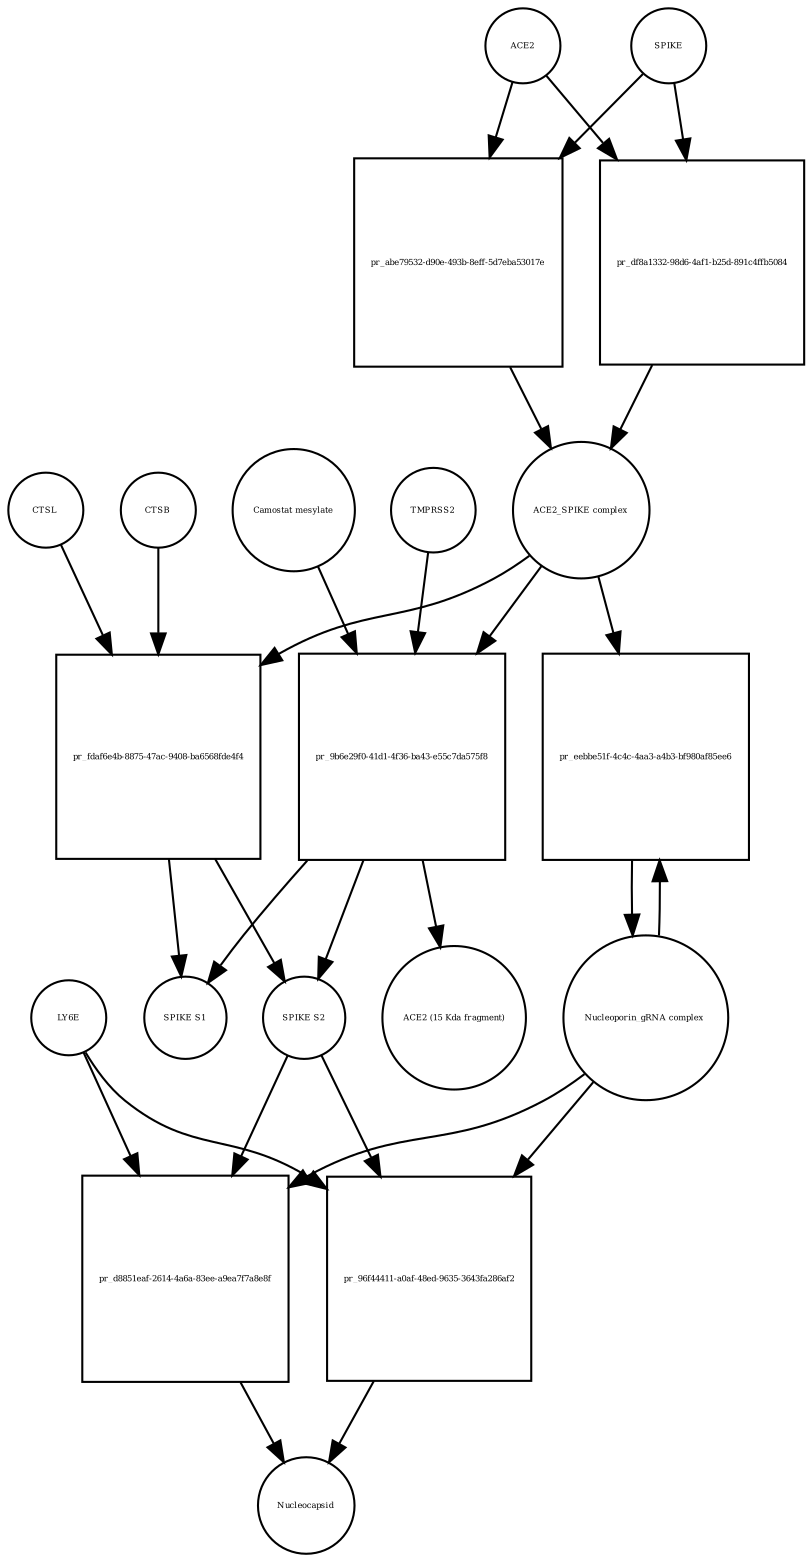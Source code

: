 strict digraph  {
ACE2 [annotation="", bipartite=0, cls=macromolecule, fontsize=4, label=ACE2, shape=circle];
"pr_abe79532-d90e-493b-8eff-5d7eba53017e" [annotation="", bipartite=1, cls=process, fontsize=4, label="pr_abe79532-d90e-493b-8eff-5d7eba53017e", shape=square];
"ACE2_SPIKE complex" [annotation="", bipartite=0, cls=complex, fontsize=4, label="ACE2_SPIKE complex", shape=circle];
SPIKE [annotation="", bipartite=0, cls="macromolecule multimer", fontsize=4, label=SPIKE, shape=circle];
"Nucleoporin_gRNA complex " [annotation="", bipartite=0, cls=complex, fontsize=4, label="Nucleoporin_gRNA complex ", shape=circle];
"pr_eebbe51f-4c4c-4aa3-a4b3-bf980af85ee6" [annotation="", bipartite=1, cls=process, fontsize=4, label="pr_eebbe51f-4c4c-4aa3-a4b3-bf980af85ee6", shape=square];
"pr_fdaf6e4b-8875-47ac-9408-ba6568fde4f4" [annotation="", bipartite=1, cls=process, fontsize=4, label="pr_fdaf6e4b-8875-47ac-9408-ba6568fde4f4", shape=square];
"SPIKE S2" [annotation="", bipartite=0, cls=macromolecule, fontsize=4, label="SPIKE S2", shape=circle];
CTSB [annotation="", bipartite=0, cls=macromolecule, fontsize=4, label=CTSB, shape=circle];
CTSL [annotation="", bipartite=0, cls=macromolecule, fontsize=4, label=CTSL, shape=circle];
"SPIKE S1" [annotation="", bipartite=0, cls=macromolecule, fontsize=4, label="SPIKE S1", shape=circle];
"pr_d8851eaf-2614-4a6a-83ee-a9ea7f7a8e8f" [annotation="", bipartite=1, cls=process, fontsize=4, label="pr_d8851eaf-2614-4a6a-83ee-a9ea7f7a8e8f", shape=square];
Nucleocapsid [annotation="", bipartite=0, cls=complex, fontsize=4, label=Nucleocapsid, shape=circle];
LY6E [annotation="", bipartite=0, cls=macromolecule, fontsize=4, label=LY6E, shape=circle];
"pr_9b6e29f0-41d1-4f36-ba43-e55c7da575f8" [annotation="", bipartite=1, cls=process, fontsize=4, label="pr_9b6e29f0-41d1-4f36-ba43-e55c7da575f8", shape=square];
TMPRSS2 [annotation="", bipartite=0, cls=macromolecule, fontsize=4, label=TMPRSS2, shape=circle];
"Camostat mesylate" [annotation="urn_miriam_pubchem.compound_2536", bipartite=0, cls="simple chemical", fontsize=4, label="Camostat mesylate", shape=circle];
"ACE2 (15 Kda fragment)" [annotation="", bipartite=0, cls=macromolecule, fontsize=4, label="ACE2 (15 Kda fragment)", shape=circle];
"pr_df8a1332-98d6-4af1-b25d-891c4ffb5084" [annotation="", bipartite=1, cls=process, fontsize=4, label="pr_df8a1332-98d6-4af1-b25d-891c4ffb5084", shape=square];
"pr_96f44411-a0af-48ed-9635-3643fa286af2" [annotation="", bipartite=1, cls=process, fontsize=4, label="pr_96f44411-a0af-48ed-9635-3643fa286af2", shape=square];
ACE2 -> "pr_abe79532-d90e-493b-8eff-5d7eba53017e"  [annotation="", interaction_type=consumption];
ACE2 -> "pr_df8a1332-98d6-4af1-b25d-891c4ffb5084"  [annotation="", interaction_type=consumption];
"pr_abe79532-d90e-493b-8eff-5d7eba53017e" -> "ACE2_SPIKE complex"  [annotation="", interaction_type=production];
"ACE2_SPIKE complex" -> "pr_eebbe51f-4c4c-4aa3-a4b3-bf980af85ee6"  [annotation="urn_miriam_pubmed_32142651|urn_miriam_pubmed_32094589", interaction_type=stimulation];
"ACE2_SPIKE complex" -> "pr_fdaf6e4b-8875-47ac-9408-ba6568fde4f4"  [annotation="", interaction_type=consumption];
"ACE2_SPIKE complex" -> "pr_9b6e29f0-41d1-4f36-ba43-e55c7da575f8"  [annotation="", interaction_type=consumption];
SPIKE -> "pr_abe79532-d90e-493b-8eff-5d7eba53017e"  [annotation="", interaction_type=consumption];
SPIKE -> "pr_df8a1332-98d6-4af1-b25d-891c4ffb5084"  [annotation="", interaction_type=consumption];
"Nucleoporin_gRNA complex " -> "pr_eebbe51f-4c4c-4aa3-a4b3-bf980af85ee6"  [annotation="", interaction_type=consumption];
"Nucleoporin_gRNA complex " -> "pr_d8851eaf-2614-4a6a-83ee-a9ea7f7a8e8f"  [annotation="", interaction_type=consumption];
"Nucleoporin_gRNA complex " -> "pr_96f44411-a0af-48ed-9635-3643fa286af2"  [annotation="", interaction_type=consumption];
"pr_eebbe51f-4c4c-4aa3-a4b3-bf980af85ee6" -> "Nucleoporin_gRNA complex "  [annotation="", interaction_type=production];
"pr_fdaf6e4b-8875-47ac-9408-ba6568fde4f4" -> "SPIKE S2"  [annotation="", interaction_type=production];
"pr_fdaf6e4b-8875-47ac-9408-ba6568fde4f4" -> "SPIKE S1"  [annotation="", interaction_type=production];
"SPIKE S2" -> "pr_d8851eaf-2614-4a6a-83ee-a9ea7f7a8e8f"  [annotation="urn_miriam_doi_10.1101%2F2020.03.05.979260|urn_miriam_pubmed_32142651|urn_miriam_pubmed_32094589", interaction_type=stimulation];
"SPIKE S2" -> "pr_96f44411-a0af-48ed-9635-3643fa286af2"  [annotation="urn_miriam_doi_10.1101%2F2020.03.05.979260", interaction_type=stimulation];
CTSB -> "pr_fdaf6e4b-8875-47ac-9408-ba6568fde4f4"  [annotation=urn_miriam_pubmed_32142651, interaction_type=catalysis];
CTSL -> "pr_fdaf6e4b-8875-47ac-9408-ba6568fde4f4"  [annotation=urn_miriam_pubmed_32142651, interaction_type=catalysis];
"pr_d8851eaf-2614-4a6a-83ee-a9ea7f7a8e8f" -> Nucleocapsid  [annotation="", interaction_type=production];
LY6E -> "pr_d8851eaf-2614-4a6a-83ee-a9ea7f7a8e8f"  [annotation="urn_miriam_doi_10.1101%2F2020.03.05.979260|urn_miriam_pubmed_32142651|urn_miriam_pubmed_32094589", interaction_type=inhibition];
LY6E -> "pr_96f44411-a0af-48ed-9635-3643fa286af2"  [annotation="urn_miriam_doi_10.1101%2F2020.03.05.979260", interaction_type=inhibition];
"pr_9b6e29f0-41d1-4f36-ba43-e55c7da575f8" -> "SPIKE S2"  [annotation="", interaction_type=production];
"pr_9b6e29f0-41d1-4f36-ba43-e55c7da575f8" -> "SPIKE S1"  [annotation="", interaction_type=production];
"pr_9b6e29f0-41d1-4f36-ba43-e55c7da575f8" -> "ACE2 (15 Kda fragment)"  [annotation="", interaction_type=production];
TMPRSS2 -> "pr_9b6e29f0-41d1-4f36-ba43-e55c7da575f8"  [annotation="urn_miriam_pubmed_32142651|urn_miriam_pubmed_32094589|urn_miriam_pubmed_24227843", interaction_type=catalysis];
"Camostat mesylate" -> "pr_9b6e29f0-41d1-4f36-ba43-e55c7da575f8"  [annotation="urn_miriam_pubmed_32142651|urn_miriam_pubmed_32094589|urn_miriam_pubmed_24227843", interaction_type=inhibition];
"pr_df8a1332-98d6-4af1-b25d-891c4ffb5084" -> "ACE2_SPIKE complex"  [annotation="", interaction_type=production];
"pr_96f44411-a0af-48ed-9635-3643fa286af2" -> Nucleocapsid  [annotation="", interaction_type=production];
}
